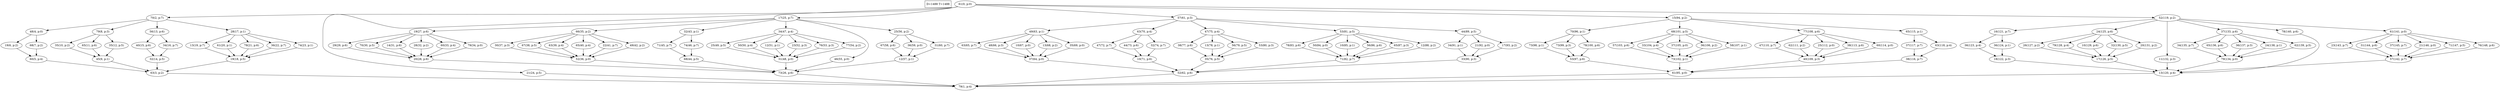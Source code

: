 digraph Task {
i [shape=box, label="D=1488 T=1488"]; 
0 [label="61(0, p:0)"];
1 [label="79(1, p:4)"];
2 [label="70(2, p:7)"];
3 [label="63(3, p:2)"];
4 [label="48(4, p:0)"];
5 [label="60(5, p:4)"];
6 [label="19(6, p:2)"];
7 [label="68(7, p:2)"];
8 [label="79(8, p:3)"];
9 [label="45(9, p:1)"];
10 [label="35(10, p:2)"];
11 [label="65(11, p:6)"];
12 [label="35(12, p:5)"];
13 [label="56(13, p:6)"];
14 [label="32(14, p:5)"];
15 [label="40(15, p:6)"];
16 [label="34(16, p:7)"];
17 [label="28(17, p:1)"];
18 [label="19(18, p:5)"];
19 [label="13(19, p:7)"];
20 [label="61(20, p:1)"];
21 [label="78(21, p:6)"];
22 [label="36(22, p:7)"];
23 [label="74(23, p:1)"];
24 [label="21(24, p:5)"];
25 [label="17(25, p:7)"];
26 [label="73(26, p:6)"];
27 [label="19(27, p:6)"];
28 [label="20(28, p:6)"];
29 [label="29(29, p:6)"];
30 [label="70(30, p:5)"];
31 [label="14(31, p:6)"];
32 [label="28(32, p:2)"];
33 [label="60(33, p:4)"];
34 [label="79(34, p:0)"];
35 [label="66(35, p:2)"];
36 [label="52(36, p:0)"];
37 [label="30(37, p:3)"];
38 [label="67(38, p:5)"];
39 [label="63(39, p:4)"];
40 [label="65(40, p:4)"];
41 [label="22(41, p:7)"];
42 [label="49(42, p:2)"];
43 [label="32(43, p:1)"];
44 [label="68(44, p:5)"];
45 [label="71(45, p:7)"];
46 [label="74(46, p:7)"];
47 [label="34(47, p:4)"];
48 [label="31(48, p:0)"];
49 [label="25(49, p:5)"];
50 [label="50(50, p:4)"];
51 [label="12(51, p:1)"];
52 [label="23(52, p:3)"];
53 [label="76(53, p:3)"];
54 [label="77(54, p:2)"];
55 [label="46(55, p:0)"];
56 [label="25(56, p:2)"];
57 [label="12(57, p:1)"];
58 [label="67(58, p:6)"];
59 [label="36(59, p:0)"];
60 [label="31(60, p:7)"];
61 [label="57(61, p:3)"];
62 [label="52(62, p:6)"];
63 [label="49(63, p:1)"];
64 [label="37(64, p:0)"];
65 [label="63(65, p:7)"];
66 [label="48(66, p:3)"];
67 [label="10(67, p:0)"];
68 [label="13(68, p:2)"];
69 [label="35(69, p:0)"];
70 [label="63(70, p:4)"];
71 [label="10(71, p:6)"];
72 [label="47(72, p:7)"];
73 [label="44(73, p:6)"];
74 [label="32(74, p:7)"];
75 [label="47(75, p:4)"];
76 [label="35(76, p:5)"];
77 [label="38(77, p:6)"];
78 [label="13(78, p:1)"];
79 [label="56(79, p:5)"];
80 [label="53(80, p:3)"];
81 [label="53(81, p:5)"];
82 [label="71(82, p:7)"];
83 [label="78(83, p:6)"];
84 [label="50(84, p:0)"];
85 [label="10(85, p:1)"];
86 [label="56(86, p:6)"];
87 [label="65(87, p:3)"];
88 [label="12(88, p:2)"];
89 [label="44(89, p:5)"];
90 [label="33(90, p:3)"];
91 [label="34(91, p:1)"];
92 [label="21(92, p:0)"];
93 [label="17(93, p:2)"];
94 [label="15(94, p:2)"];
95 [label="61(95, p:0)"];
96 [label="70(96, p:1)"];
97 [label="53(97, p:6)"];
98 [label="73(98, p:1)"];
99 [label="73(99, p:3)"];
100 [label="78(100, p:6)"];
101 [label="68(101, p:5)"];
102 [label="73(102, p:1)"];
103 [label="57(103, p:6)"];
104 [label="33(104, p:4)"];
105 [label="37(105, p:0)"];
106 [label="36(106, p:2)"];
107 [label="58(107, p:1)"];
108 [label="77(108, p:6)"];
109 [label="40(109, p:3)"];
110 [label="47(110, p:7)"];
111 [label="62(111, p:2)"];
112 [label="25(112, p:0)"];
113 [label="38(113, p:6)"];
114 [label="60(114, p:0)"];
115 [label="65(115, p:1)"];
116 [label="38(116, p:7)"];
117 [label="37(117, p:7)"];
118 [label="63(118, p:4)"];
119 [label="52(119, p:2)"];
120 [label="13(120, p:4)"];
121 [label="16(121, p:7)"];
122 [label="18(122, p:3)"];
123 [label="36(123, p:4)"];
124 [label="36(124, p:1)"];
125 [label="24(125, p:6)"];
126 [label="17(126, p:5)"];
127 [label="26(127, p:2)"];
128 [label="79(128, p:4)"];
129 [label="10(129, p:6)"];
130 [label="32(130, p:5)"];
131 [label="20(131, p:2)"];
132 [label="11(132, p:3)"];
133 [label="37(133, p:6)"];
134 [label="79(134, p:0)"];
135 [label="34(135, p:7)"];
136 [label="65(136, p:6)"];
137 [label="36(137, p:3)"];
138 [label="24(138, p:1)"];
139 [label="62(139, p:5)"];
140 [label="78(140, p:6)"];
141 [label="61(141, p:0)"];
142 [label="57(142, p:7)"];
143 [label="23(143, p:7)"];
144 [label="31(144, p:6)"];
145 [label="37(145, p:7)"];
146 [label="21(146, p:0)"];
147 [label="71(147, p:5)"];
148 [label="76(148, p:6)"];
0 -> 2;
0 -> 24;
0 -> 25;
0 -> 61;
0 -> 94;
0 -> 119;
2 -> 4;
2 -> 8;
2 -> 13;
2 -> 17;
3 -> 1;
4 -> 6;
4 -> 7;
5 -> 3;
6 -> 5;
7 -> 5;
8 -> 10;
8 -> 11;
8 -> 12;
9 -> 3;
10 -> 9;
11 -> 9;
12 -> 9;
13 -> 15;
13 -> 16;
14 -> 3;
15 -> 14;
16 -> 14;
17 -> 19;
17 -> 20;
17 -> 21;
17 -> 22;
17 -> 23;
18 -> 3;
19 -> 18;
20 -> 18;
21 -> 18;
22 -> 18;
23 -> 18;
24 -> 1;
25 -> 27;
25 -> 35;
25 -> 43;
25 -> 47;
25 -> 55;
25 -> 56;
26 -> 1;
27 -> 29;
27 -> 30;
27 -> 31;
27 -> 32;
27 -> 33;
27 -> 34;
28 -> 26;
29 -> 28;
30 -> 28;
31 -> 28;
32 -> 28;
33 -> 28;
34 -> 28;
35 -> 37;
35 -> 38;
35 -> 39;
35 -> 40;
35 -> 41;
35 -> 42;
36 -> 26;
37 -> 36;
38 -> 36;
39 -> 36;
40 -> 36;
41 -> 36;
42 -> 36;
43 -> 45;
43 -> 46;
44 -> 26;
45 -> 44;
46 -> 44;
47 -> 49;
47 -> 50;
47 -> 51;
47 -> 52;
47 -> 53;
47 -> 54;
48 -> 26;
49 -> 48;
50 -> 48;
51 -> 48;
52 -> 48;
53 -> 48;
54 -> 48;
55 -> 26;
56 -> 58;
56 -> 59;
56 -> 60;
57 -> 26;
58 -> 57;
59 -> 57;
60 -> 57;
61 -> 63;
61 -> 70;
61 -> 75;
61 -> 81;
61 -> 89;
62 -> 1;
63 -> 65;
63 -> 66;
63 -> 67;
63 -> 68;
63 -> 69;
64 -> 62;
65 -> 64;
66 -> 64;
67 -> 64;
68 -> 64;
69 -> 64;
70 -> 72;
70 -> 73;
70 -> 74;
71 -> 62;
72 -> 71;
73 -> 71;
74 -> 71;
75 -> 77;
75 -> 78;
75 -> 79;
75 -> 80;
76 -> 62;
77 -> 76;
78 -> 76;
79 -> 76;
80 -> 76;
81 -> 83;
81 -> 84;
81 -> 85;
81 -> 86;
81 -> 87;
81 -> 88;
82 -> 62;
83 -> 82;
84 -> 82;
85 -> 82;
86 -> 82;
87 -> 82;
88 -> 82;
89 -> 91;
89 -> 92;
89 -> 93;
90 -> 62;
91 -> 90;
92 -> 90;
93 -> 90;
94 -> 96;
94 -> 101;
94 -> 108;
94 -> 115;
95 -> 1;
96 -> 98;
96 -> 99;
96 -> 100;
97 -> 95;
98 -> 97;
99 -> 97;
100 -> 97;
101 -> 103;
101 -> 104;
101 -> 105;
101 -> 106;
101 -> 107;
102 -> 95;
103 -> 102;
104 -> 102;
105 -> 102;
106 -> 102;
107 -> 102;
108 -> 110;
108 -> 111;
108 -> 112;
108 -> 113;
108 -> 114;
109 -> 95;
110 -> 109;
111 -> 109;
112 -> 109;
113 -> 109;
114 -> 109;
115 -> 117;
115 -> 118;
116 -> 95;
117 -> 116;
118 -> 116;
119 -> 121;
119 -> 125;
119 -> 132;
119 -> 133;
119 -> 140;
119 -> 141;
120 -> 1;
121 -> 123;
121 -> 124;
122 -> 120;
123 -> 122;
124 -> 122;
125 -> 127;
125 -> 128;
125 -> 129;
125 -> 130;
125 -> 131;
126 -> 120;
127 -> 126;
128 -> 126;
129 -> 126;
130 -> 126;
131 -> 126;
132 -> 120;
133 -> 135;
133 -> 136;
133 -> 137;
133 -> 138;
133 -> 139;
134 -> 120;
135 -> 134;
136 -> 134;
137 -> 134;
138 -> 134;
139 -> 134;
140 -> 120;
141 -> 143;
141 -> 144;
141 -> 145;
141 -> 146;
141 -> 147;
141 -> 148;
142 -> 120;
143 -> 142;
144 -> 142;
145 -> 142;
146 -> 142;
147 -> 142;
148 -> 142;
}